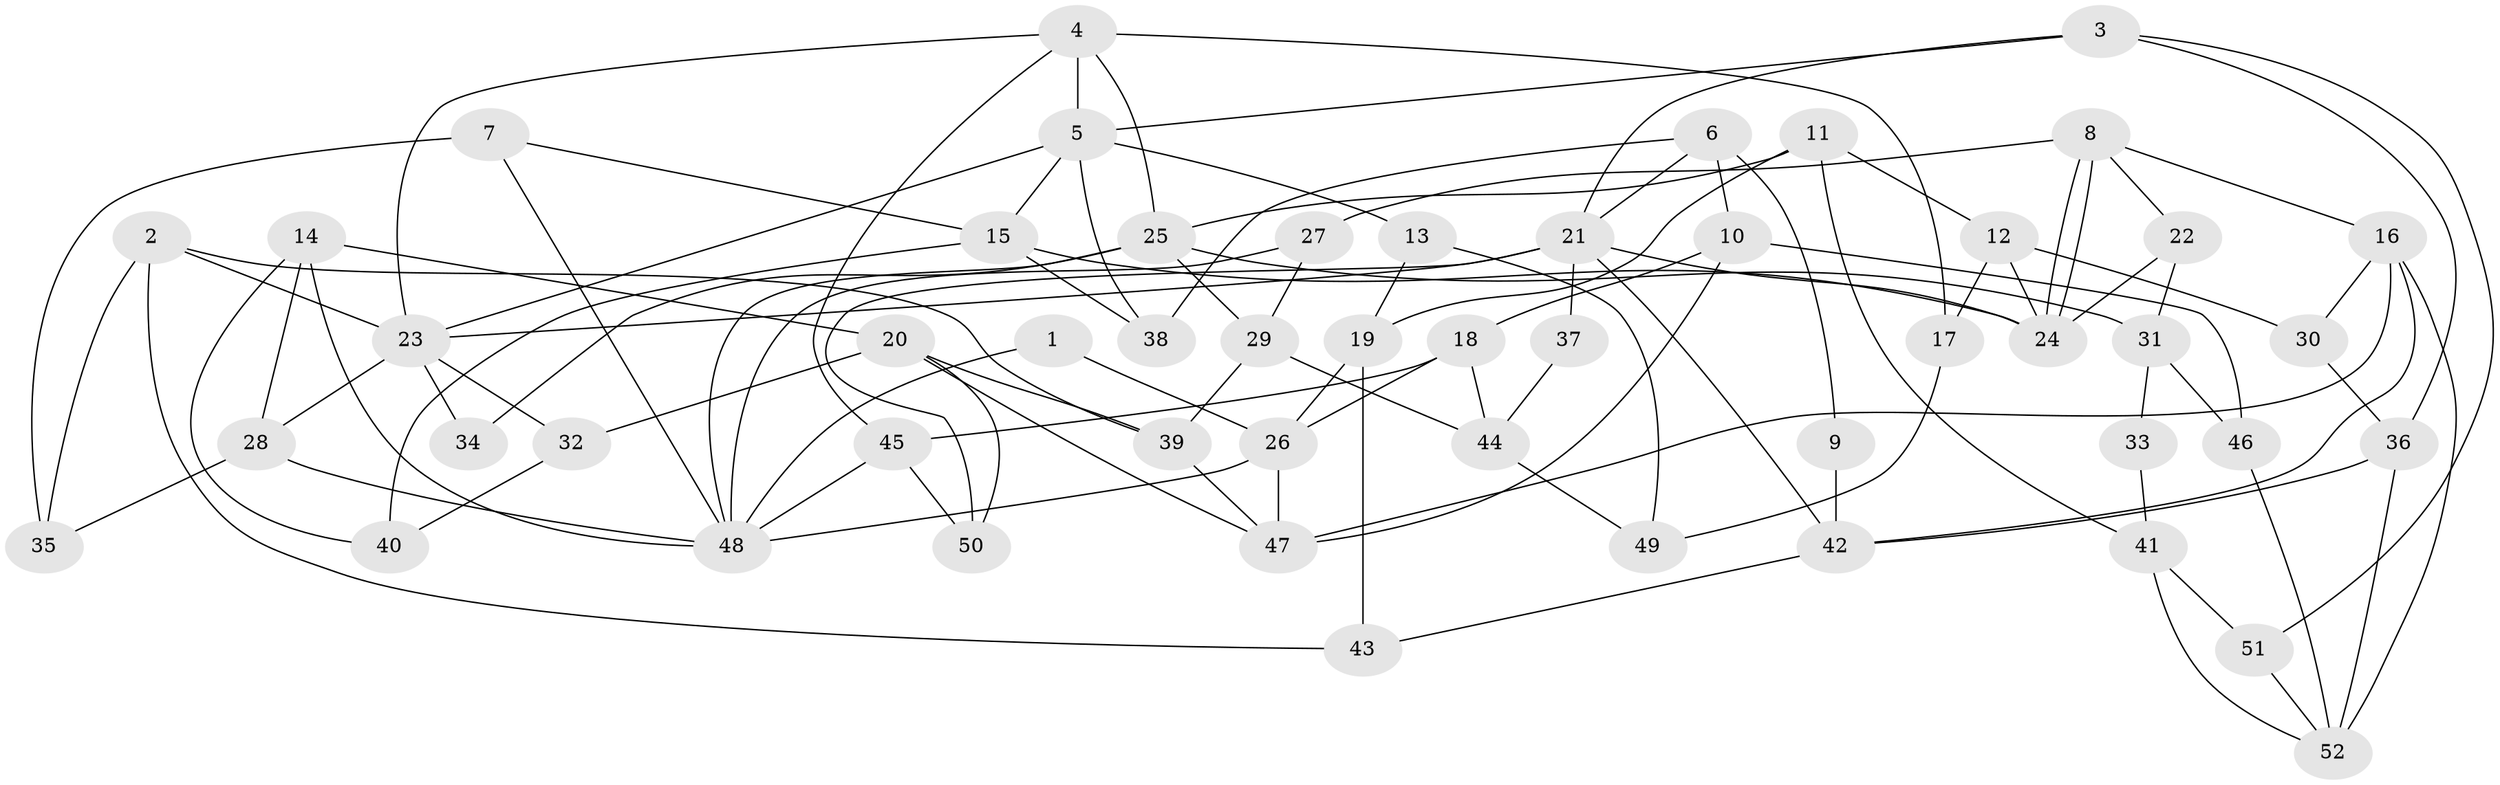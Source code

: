 // coarse degree distribution, {2: 0.1875, 11: 0.03125, 5: 0.09375, 6: 0.15625, 4: 0.28125, 3: 0.1875, 9: 0.03125, 7: 0.03125}
// Generated by graph-tools (version 1.1) at 2025/51/03/04/25 22:51:02]
// undirected, 52 vertices, 104 edges
graph export_dot {
  node [color=gray90,style=filled];
  1;
  2;
  3;
  4;
  5;
  6;
  7;
  8;
  9;
  10;
  11;
  12;
  13;
  14;
  15;
  16;
  17;
  18;
  19;
  20;
  21;
  22;
  23;
  24;
  25;
  26;
  27;
  28;
  29;
  30;
  31;
  32;
  33;
  34;
  35;
  36;
  37;
  38;
  39;
  40;
  41;
  42;
  43;
  44;
  45;
  46;
  47;
  48;
  49;
  50;
  51;
  52;
  1 -- 26;
  1 -- 48;
  2 -- 23;
  2 -- 43;
  2 -- 35;
  2 -- 39;
  3 -- 5;
  3 -- 21;
  3 -- 36;
  3 -- 51;
  4 -- 45;
  4 -- 23;
  4 -- 5;
  4 -- 17;
  4 -- 25;
  5 -- 23;
  5 -- 13;
  5 -- 15;
  5 -- 38;
  6 -- 21;
  6 -- 38;
  6 -- 9;
  6 -- 10;
  7 -- 48;
  7 -- 15;
  7 -- 35;
  8 -- 16;
  8 -- 24;
  8 -- 24;
  8 -- 22;
  8 -- 27;
  9 -- 42;
  10 -- 47;
  10 -- 18;
  10 -- 46;
  11 -- 12;
  11 -- 25;
  11 -- 19;
  11 -- 41;
  12 -- 24;
  12 -- 17;
  12 -- 30;
  13 -- 19;
  13 -- 49;
  14 -- 20;
  14 -- 28;
  14 -- 40;
  14 -- 48;
  15 -- 24;
  15 -- 38;
  15 -- 40;
  16 -- 52;
  16 -- 42;
  16 -- 30;
  16 -- 47;
  17 -- 49;
  18 -- 45;
  18 -- 26;
  18 -- 44;
  19 -- 26;
  19 -- 43;
  20 -- 39;
  20 -- 47;
  20 -- 32;
  20 -- 50;
  21 -- 23;
  21 -- 24;
  21 -- 37;
  21 -- 42;
  21 -- 50;
  22 -- 31;
  22 -- 24;
  23 -- 32;
  23 -- 28;
  23 -- 34;
  25 -- 48;
  25 -- 29;
  25 -- 31;
  25 -- 34;
  26 -- 47;
  26 -- 48;
  27 -- 48;
  27 -- 29;
  28 -- 35;
  28 -- 48;
  29 -- 39;
  29 -- 44;
  30 -- 36;
  31 -- 46;
  31 -- 33;
  32 -- 40;
  33 -- 41;
  36 -- 42;
  36 -- 52;
  37 -- 44;
  39 -- 47;
  41 -- 51;
  41 -- 52;
  42 -- 43;
  44 -- 49;
  45 -- 50;
  45 -- 48;
  46 -- 52;
  51 -- 52;
}
